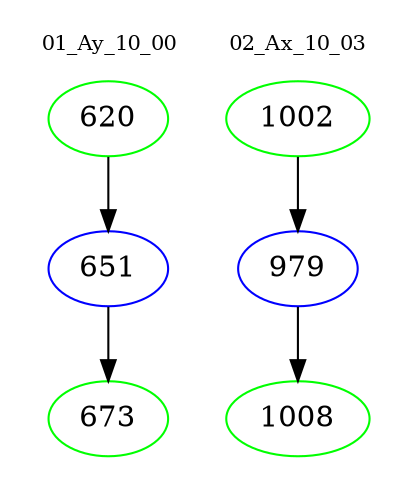 digraph{
subgraph cluster_0 {
color = white
label = "01_Ay_10_00";
fontsize=10;
T0_620 [label="620", color="green"]
T0_620 -> T0_651 [color="black"]
T0_651 [label="651", color="blue"]
T0_651 -> T0_673 [color="black"]
T0_673 [label="673", color="green"]
}
subgraph cluster_1 {
color = white
label = "02_Ax_10_03";
fontsize=10;
T1_1002 [label="1002", color="green"]
T1_1002 -> T1_979 [color="black"]
T1_979 [label="979", color="blue"]
T1_979 -> T1_1008 [color="black"]
T1_1008 [label="1008", color="green"]
}
}
